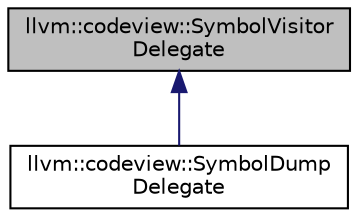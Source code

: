 digraph "llvm::codeview::SymbolVisitorDelegate"
{
 // LATEX_PDF_SIZE
  bgcolor="transparent";
  edge [fontname="Helvetica",fontsize="10",labelfontname="Helvetica",labelfontsize="10"];
  node [fontname="Helvetica",fontsize="10",shape="box"];
  Node1 [label="llvm::codeview::SymbolVisitor\lDelegate",height=0.2,width=0.4,color="black", fillcolor="grey75", style="filled", fontcolor="black",tooltip=" "];
  Node1 -> Node2 [dir="back",color="midnightblue",fontsize="10",style="solid",fontname="Helvetica"];
  Node2 [label="llvm::codeview::SymbolDump\lDelegate",height=0.2,width=0.4,color="black",URL="$classllvm_1_1codeview_1_1SymbolDumpDelegate.html",tooltip=" "];
}
